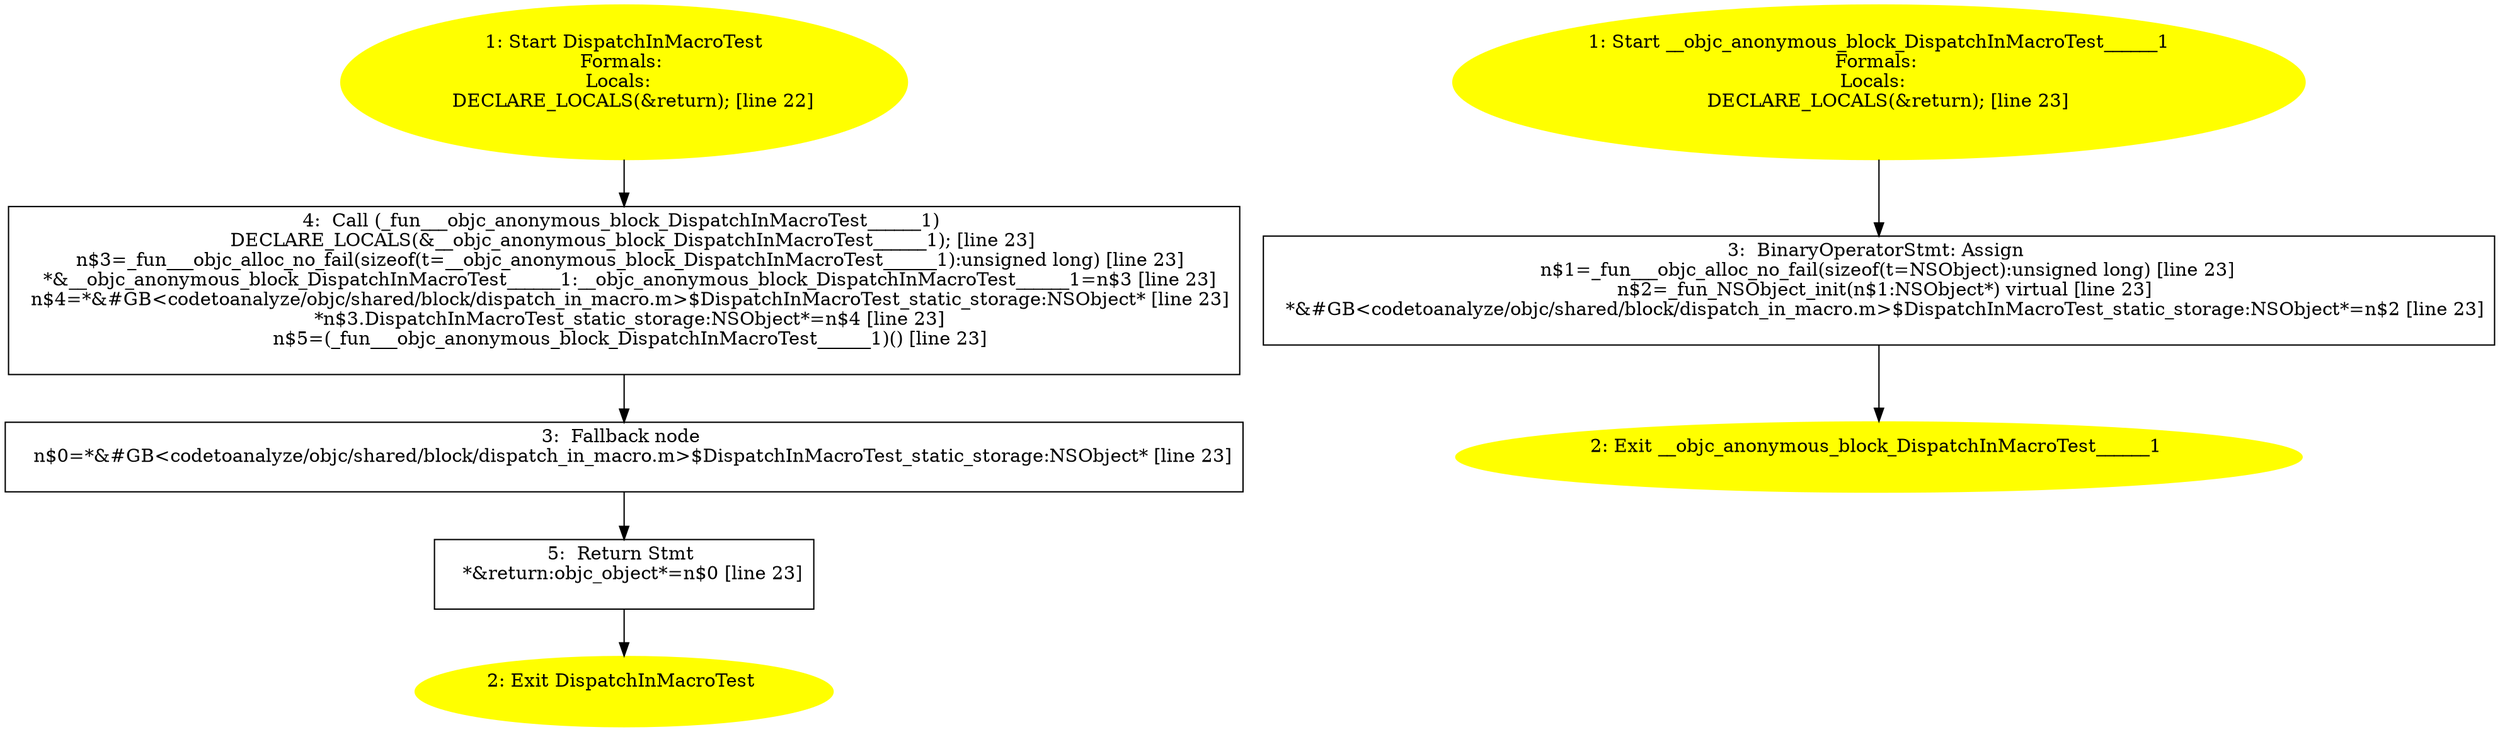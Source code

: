 /* @generated */
digraph iCFG {
"DispatchInMacroTest.f5d56763274a479d06265a2f9562bef1_1" [label="1: Start DispatchInMacroTest\nFormals: \nLocals:  \n   DECLARE_LOCALS(&return); [line 22]\n " color=yellow style=filled]
	

	 "DispatchInMacroTest.f5d56763274a479d06265a2f9562bef1_1" -> "DispatchInMacroTest.f5d56763274a479d06265a2f9562bef1_4" ;
"DispatchInMacroTest.f5d56763274a479d06265a2f9562bef1_2" [label="2: Exit DispatchInMacroTest \n  " color=yellow style=filled]
	

"DispatchInMacroTest.f5d56763274a479d06265a2f9562bef1_3" [label="3:  Fallback node \n   n$0=*&#GB<codetoanalyze/objc/shared/block/dispatch_in_macro.m>$DispatchInMacroTest_static_storage:NSObject* [line 23]\n " shape="box"]
	

	 "DispatchInMacroTest.f5d56763274a479d06265a2f9562bef1_3" -> "DispatchInMacroTest.f5d56763274a479d06265a2f9562bef1_5" ;
"DispatchInMacroTest.f5d56763274a479d06265a2f9562bef1_4" [label="4:  Call (_fun___objc_anonymous_block_DispatchInMacroTest______1) \n   DECLARE_LOCALS(&__objc_anonymous_block_DispatchInMacroTest______1); [line 23]\n  n$3=_fun___objc_alloc_no_fail(sizeof(t=__objc_anonymous_block_DispatchInMacroTest______1):unsigned long) [line 23]\n  *&__objc_anonymous_block_DispatchInMacroTest______1:__objc_anonymous_block_DispatchInMacroTest______1=n$3 [line 23]\n  n$4=*&#GB<codetoanalyze/objc/shared/block/dispatch_in_macro.m>$DispatchInMacroTest_static_storage:NSObject* [line 23]\n  *n$3.DispatchInMacroTest_static_storage:NSObject*=n$4 [line 23]\n  n$5=(_fun___objc_anonymous_block_DispatchInMacroTest______1)() [line 23]\n " shape="box"]
	

	 "DispatchInMacroTest.f5d56763274a479d06265a2f9562bef1_4" -> "DispatchInMacroTest.f5d56763274a479d06265a2f9562bef1_3" ;
"DispatchInMacroTest.f5d56763274a479d06265a2f9562bef1_5" [label="5:  Return Stmt \n   *&return:objc_object*=n$0 [line 23]\n " shape="box"]
	

	 "DispatchInMacroTest.f5d56763274a479d06265a2f9562bef1_5" -> "DispatchInMacroTest.f5d56763274a479d06265a2f9562bef1_2" ;
"__objc_anonymous_block_DispatchInMacroTest______1.db6c315d2cd0e3514d444428887908e2_1" [label="1: Start __objc_anonymous_block_DispatchInMacroTest______1\nFormals: \nLocals:  \n   DECLARE_LOCALS(&return); [line 23]\n " color=yellow style=filled]
	

	 "__objc_anonymous_block_DispatchInMacroTest______1.db6c315d2cd0e3514d444428887908e2_1" -> "__objc_anonymous_block_DispatchInMacroTest______1.db6c315d2cd0e3514d444428887908e2_3" ;
"__objc_anonymous_block_DispatchInMacroTest______1.db6c315d2cd0e3514d444428887908e2_2" [label="2: Exit __objc_anonymous_block_DispatchInMacroTest______1 \n  " color=yellow style=filled]
	

"__objc_anonymous_block_DispatchInMacroTest______1.db6c315d2cd0e3514d444428887908e2_3" [label="3:  BinaryOperatorStmt: Assign \n   n$1=_fun___objc_alloc_no_fail(sizeof(t=NSObject):unsigned long) [line 23]\n  n$2=_fun_NSObject_init(n$1:NSObject*) virtual [line 23]\n  *&#GB<codetoanalyze/objc/shared/block/dispatch_in_macro.m>$DispatchInMacroTest_static_storage:NSObject*=n$2 [line 23]\n " shape="box"]
	

	 "__objc_anonymous_block_DispatchInMacroTest______1.db6c315d2cd0e3514d444428887908e2_3" -> "__objc_anonymous_block_DispatchInMacroTest______1.db6c315d2cd0e3514d444428887908e2_2" ;
}

